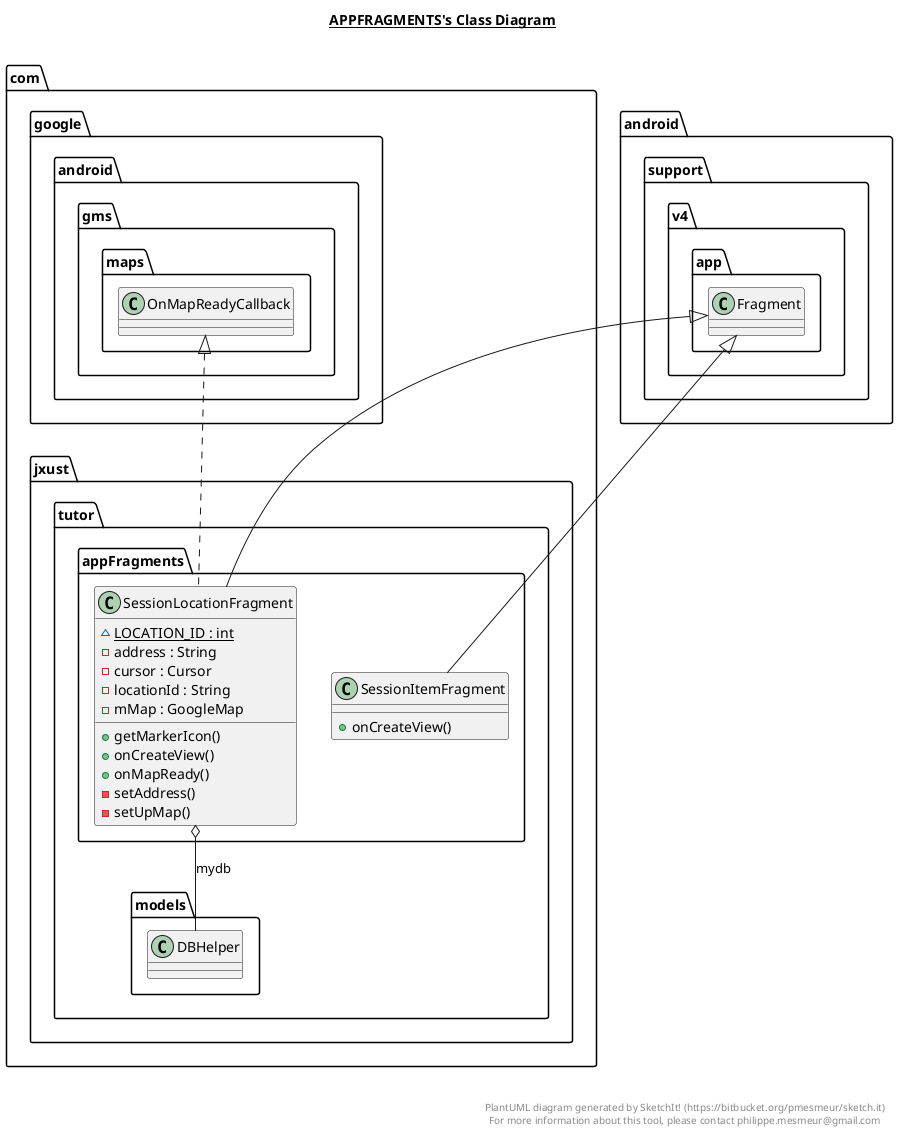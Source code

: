 @startuml

title __APPFRAGMENTS's Class Diagram__\n

  namespace com.jxust.tutor {
    namespace appFragments {
      class com.jxust.tutor.appFragments.SessionItemFragment {
          + onCreateView()
      }
    }
  }
  

  namespace com.jxust.tutor {
    namespace appFragments {
      class com.jxust.tutor.appFragments.SessionLocationFragment {
          {static} ~ LOCATION_ID : int
          - address : String
          - cursor : Cursor
          - locationId : String
          - mMap : GoogleMap
          + getMarkerIcon()
          + onCreateView()
          + onMapReady()
          - setAddress()
          - setUpMap()
      }
    }
  }
  

  com.jxust.tutor.appFragments.SessionItemFragment -up-|> android.support.v4.app.Fragment
  com.jxust.tutor.appFragments.SessionLocationFragment .up.|> com.google.android.gms.maps.OnMapReadyCallback
  com.jxust.tutor.appFragments.SessionLocationFragment -up-|> android.support.v4.app.Fragment
  com.jxust.tutor.appFragments.SessionLocationFragment o-- com.jxust.tutor.models.DBHelper : mydb


right footer


PlantUML diagram generated by SketchIt! (https://bitbucket.org/pmesmeur/sketch.it)
For more information about this tool, please contact philippe.mesmeur@gmail.com
endfooter

@enduml
